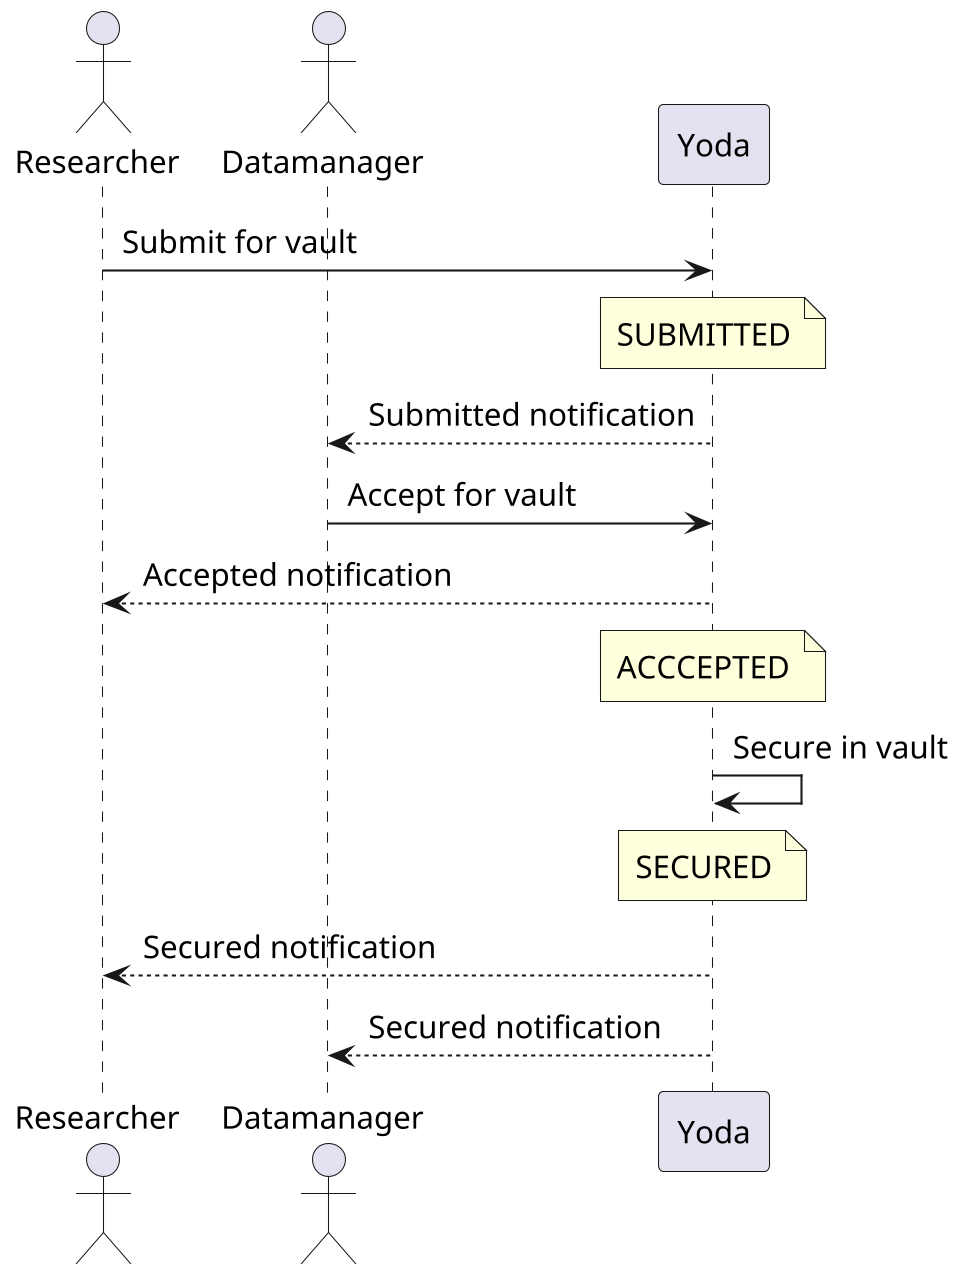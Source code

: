 @startuml

skinparam defaultFontName CMU Serif
skinparam defaultFontSize 15
skinparam padding 2
skinparam shadowing false
skinparam dpi 200

actor       Researcher  as researcher
actor       Datamanager as datamanager
participant Yoda        as yoda

researcher   -> yoda        : Submit for vault
note over yoda              : SUBMITTED
yoda        --> datamanager : Submitted notification
datamanager  -> yoda        : Accept for vault
yoda        --> researcher  : Accepted notification
note over yoda              : ACCCEPTED
yoda         -> yoda        : Secure in vault
note over yoda              : SECURED
yoda        --> researcher  : Secured notification
yoda        --> datamanager : Secured notification
@enduml
